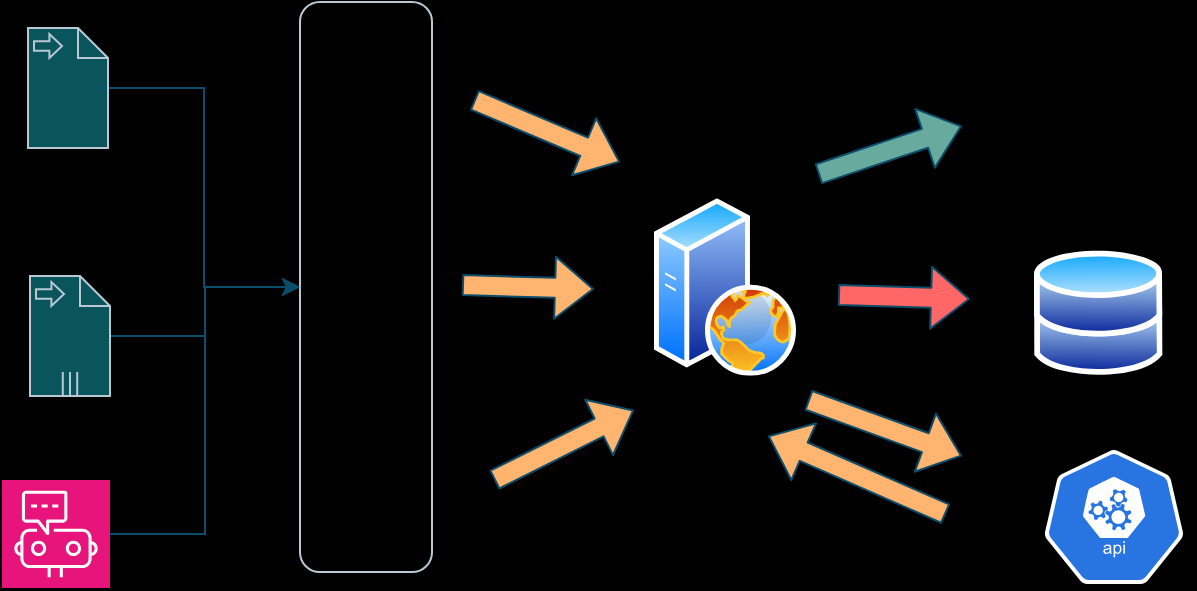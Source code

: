 <mxfile version="21.7.5" type="github">
  <diagram id="R2lEEEUBdFMjLlhIrx00" name="Page-1">
    <mxGraphModel dx="1450" dy="534" grid="0" gridSize="10" guides="1" tooltips="1" connect="1" arrows="1" fold="1" page="0" pageScale="1" pageWidth="850" pageHeight="1100" background="#000000" math="0" shadow="0" extFonts="Permanent Marker^https://fonts.googleapis.com/css?family=Permanent+Marker">
      <root>
        <mxCell id="0" />
        <mxCell id="1" parent="0" />
        <mxCell id="VVHe85yRqkpbYpFj-K9v-1" value="" style="image;aspect=fixed;perimeter=ellipsePerimeter;html=1;align=center;shadow=0;dashed=0;spacingTop=3;image=img/lib/active_directory/databases.svg;rounded=1;labelBackgroundColor=none;fillColor=#09555B;strokeColor=#BAC8D3;fontColor=#EEEEEE;" vertex="1" parent="1">
          <mxGeometry x="497" y="131.88" width="64.29" height="63" as="geometry" />
        </mxCell>
        <mxCell id="VVHe85yRqkpbYpFj-K9v-11" value="" style="edgeStyle=orthogonalEdgeStyle;rounded=0;orthogonalLoop=1;jettySize=auto;html=1;strokeColor=#0B4D6A;" edge="1" parent="1" source="VVHe85yRqkpbYpFj-K9v-2" target="VVHe85yRqkpbYpFj-K9v-6">
          <mxGeometry relative="1" as="geometry" />
        </mxCell>
        <mxCell id="VVHe85yRqkpbYpFj-K9v-2" value="" style="shape=mxgraph.bpmn.data;labelPosition=center;verticalLabelPosition=bottom;align=center;verticalAlign=top;size=15;html=1;bpmnTransferType=input;rounded=1;labelBackgroundColor=none;fillColor=#09555B;strokeColor=#BAC8D3;fontColor=#EEEEEE;" vertex="1" parent="1">
          <mxGeometry x="-6" y="21" width="40" height="60" as="geometry" />
        </mxCell>
        <mxCell id="VVHe85yRqkpbYpFj-K9v-10" value="" style="edgeStyle=orthogonalEdgeStyle;rounded=0;orthogonalLoop=1;jettySize=auto;html=1;strokeColor=#0B4D6A;" edge="1" parent="1" source="VVHe85yRqkpbYpFj-K9v-4" target="VVHe85yRqkpbYpFj-K9v-6">
          <mxGeometry relative="1" as="geometry" />
        </mxCell>
        <mxCell id="VVHe85yRqkpbYpFj-K9v-4" value="" style="shape=mxgraph.bpmn.data;labelPosition=center;verticalLabelPosition=bottom;align=center;verticalAlign=top;size=15;html=1;bpmnTransferType=input;isCollection=1;rounded=1;labelBackgroundColor=none;fillColor=#09555B;strokeColor=#BAC8D3;fontColor=#EEEEEE;" vertex="1" parent="1">
          <mxGeometry x="-5" y="145" width="40" height="60" as="geometry" />
        </mxCell>
        <mxCell id="VVHe85yRqkpbYpFj-K9v-5" value="" style="image;aspect=fixed;perimeter=ellipsePerimeter;html=1;align=center;shadow=0;dashed=0;spacingTop=3;image=img/lib/active_directory/web_server.svg;rounded=1;labelBackgroundColor=none;fillColor=#09555B;strokeColor=#BAC8D3;fontColor=#EEEEEE;" vertex="1" parent="1">
          <mxGeometry x="307" y="106.13" width="71" height="88.75" as="geometry" />
        </mxCell>
        <mxCell id="VVHe85yRqkpbYpFj-K9v-6" value="" style="rounded=1;whiteSpace=wrap;html=1;strokeColor=#BAC8D3;fillColor=none;labelBackgroundColor=none;fontColor=#EEEEEE;" vertex="1" parent="1">
          <mxGeometry x="130" y="8" width="66" height="285" as="geometry" />
        </mxCell>
        <mxCell id="VVHe85yRqkpbYpFj-K9v-7" value="" style="shape=flexArrow;endArrow=classic;html=1;rounded=1;strokeColor=#0B4D6A;fillColor=#FFB570;" edge="1" parent="1">
          <mxGeometry width="50" height="50" relative="1" as="geometry">
            <mxPoint x="211" y="149.5" as="sourcePoint" />
            <mxPoint x="277" y="151.5" as="targetPoint" />
          </mxGeometry>
        </mxCell>
        <mxCell id="VVHe85yRqkpbYpFj-K9v-9" value="" style="edgeStyle=orthogonalEdgeStyle;rounded=0;orthogonalLoop=1;jettySize=auto;html=1;strokeColor=#0B4D6A;" edge="1" parent="1" source="VVHe85yRqkpbYpFj-K9v-8" target="VVHe85yRqkpbYpFj-K9v-6">
          <mxGeometry relative="1" as="geometry" />
        </mxCell>
        <mxCell id="VVHe85yRqkpbYpFj-K9v-8" value="" style="sketch=0;points=[[0,0,0],[0.25,0,0],[0.5,0,0],[0.75,0,0],[1,0,0],[0,1,0],[0.25,1,0],[0.5,1,0],[0.75,1,0],[1,1,0],[0,0.25,0],[0,0.5,0],[0,0.75,0],[1,0.25,0],[1,0.5,0],[1,0.75,0]];points=[[0,0,0],[0.25,0,0],[0.5,0,0],[0.75,0,0],[1,0,0],[0,1,0],[0.25,1,0],[0.5,1,0],[0.75,1,0],[1,1,0],[0,0.25,0],[0,0.5,0],[0,0.75,0],[1,0.25,0],[1,0.5,0],[1,0.75,0]];outlineConnect=0;fontColor=#232F3E;fillColor=#E7157B;strokeColor=#ffffff;dashed=0;verticalLabelPosition=bottom;verticalAlign=top;align=center;html=1;fontSize=12;fontStyle=0;aspect=fixed;shape=mxgraph.aws4.resourceIcon;resIcon=mxgraph.aws4.chatbot;" vertex="1" parent="1">
          <mxGeometry x="-19" y="247" width="54" height="54" as="geometry" />
        </mxCell>
        <mxCell id="VVHe85yRqkpbYpFj-K9v-13" value="" style="shape=flexArrow;endArrow=classic;html=1;rounded=1;strokeColor=#0B4D6A;fillColor=#FFB570;" edge="1" parent="1">
          <mxGeometry width="50" height="50" relative="1" as="geometry">
            <mxPoint x="217" y="57" as="sourcePoint" />
            <mxPoint x="290" y="88" as="targetPoint" />
          </mxGeometry>
        </mxCell>
        <mxCell id="VVHe85yRqkpbYpFj-K9v-14" value="" style="shape=flexArrow;endArrow=classic;html=1;rounded=1;strokeColor=#0B4D6A;fillColor=#FFB570;" edge="1" parent="1">
          <mxGeometry width="50" height="50" relative="1" as="geometry">
            <mxPoint x="227" y="247" as="sourcePoint" />
            <mxPoint x="297" y="212" as="targetPoint" />
          </mxGeometry>
        </mxCell>
        <mxCell id="VVHe85yRqkpbYpFj-K9v-15" value="" style="shape=flexArrow;endArrow=classic;html=1;rounded=1;strokeColor=#0B4D6A;fillColor=#FF6666;" edge="1" parent="1">
          <mxGeometry width="50" height="50" relative="1" as="geometry">
            <mxPoint x="399" y="154.5" as="sourcePoint" />
            <mxPoint x="465" y="156.5" as="targetPoint" />
          </mxGeometry>
        </mxCell>
        <mxCell id="VVHe85yRqkpbYpFj-K9v-16" value="" style="shape=flexArrow;endArrow=classic;html=1;rounded=1;strokeColor=#0B4D6A;fillColor=#67AB9F;" edge="1" parent="1">
          <mxGeometry width="50" height="50" relative="1" as="geometry">
            <mxPoint x="389" y="94" as="sourcePoint" />
            <mxPoint x="461" y="70" as="targetPoint" />
          </mxGeometry>
        </mxCell>
        <mxCell id="VVHe85yRqkpbYpFj-K9v-17" value="" style="shape=flexArrow;endArrow=classic;html=1;rounded=1;strokeColor=#0B4D6A;fillColor=#FFB570;" edge="1" parent="1">
          <mxGeometry width="50" height="50" relative="1" as="geometry">
            <mxPoint x="384" y="207" as="sourcePoint" />
            <mxPoint x="461" y="235" as="targetPoint" />
          </mxGeometry>
        </mxCell>
        <mxCell id="VVHe85yRqkpbYpFj-K9v-18" value="" style="sketch=0;html=1;dashed=0;whitespace=wrap;fillColor=#2875E2;strokeColor=#ffffff;points=[[0.005,0.63,0],[0.1,0.2,0],[0.9,0.2,0],[0.5,0,0],[0.995,0.63,0],[0.72,0.99,0],[0.5,1,0],[0.28,0.99,0]];verticalLabelPosition=bottom;align=center;verticalAlign=top;shape=mxgraph.kubernetes.icon;prIcon=api;fontColor=#EEEEEE;" vertex="1" parent="1">
          <mxGeometry x="497" y="232" width="80" height="67" as="geometry" />
        </mxCell>
        <mxCell id="VVHe85yRqkpbYpFj-K9v-21" value="" style="shape=flexArrow;endArrow=classic;html=1;rounded=1;strokeColor=#0B4D6A;fillColor=#FFB570;" edge="1" parent="1">
          <mxGeometry width="50" height="50" relative="1" as="geometry">
            <mxPoint x="453" y="264" as="sourcePoint" />
            <mxPoint x="364" y="225" as="targetPoint" />
          </mxGeometry>
        </mxCell>
      </root>
    </mxGraphModel>
  </diagram>
</mxfile>
